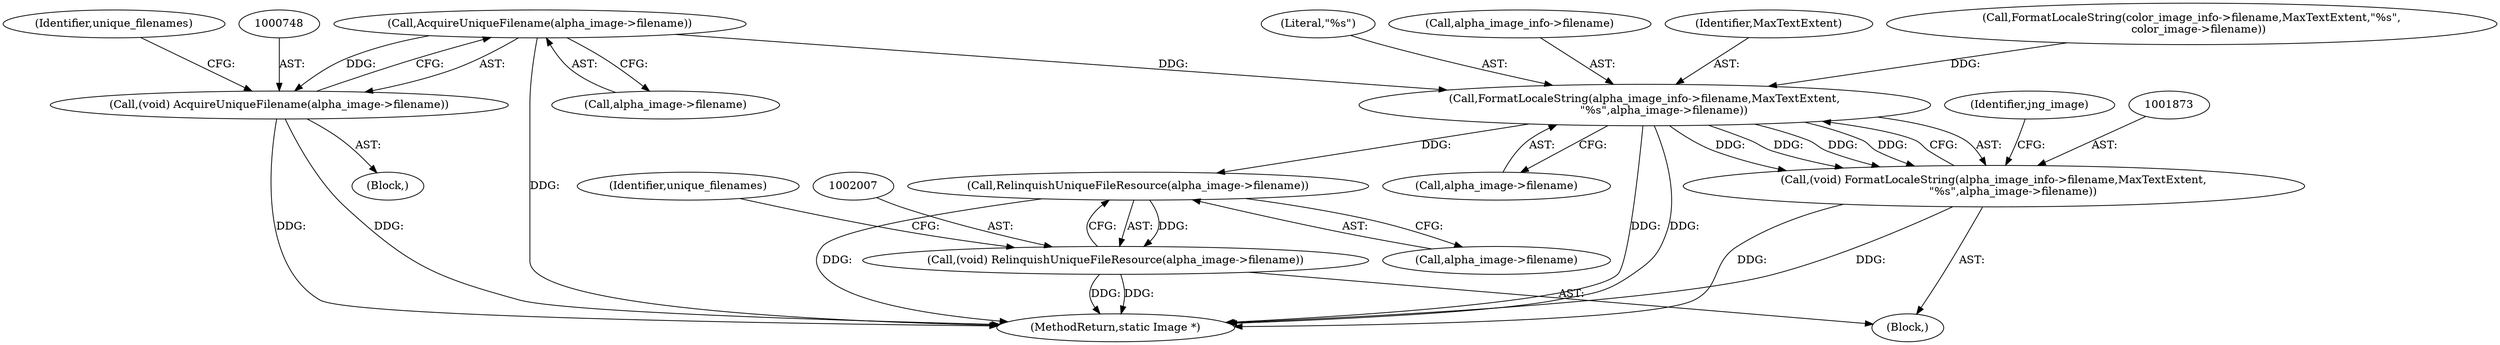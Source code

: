 digraph "0_ImageMagick_9eedb5660f1704cde8e8cd784c5c2a09dd2fd60f@pointer" {
"1000749" [label="(Call,AcquireUniqueFilename(alpha_image->filename))"];
"1000747" [label="(Call,(void) AcquireUniqueFilename(alpha_image->filename))"];
"1001874" [label="(Call,FormatLocaleString(alpha_image_info->filename,MaxTextExtent,\n           \"%s\",alpha_image->filename))"];
"1001872" [label="(Call,(void) FormatLocaleString(alpha_image_info->filename,MaxTextExtent,\n           \"%s\",alpha_image->filename))"];
"1002008" [label="(Call,RelinquishUniqueFileResource(alpha_image->filename))"];
"1002006" [label="(Call,(void) RelinquishUniqueFileResource(alpha_image->filename))"];
"1001872" [label="(Call,(void) FormatLocaleString(alpha_image_info->filename,MaxTextExtent,\n           \"%s\",alpha_image->filename))"];
"1000750" [label="(Call,alpha_image->filename)"];
"1000691" [label="(Block,)"];
"1001880" [label="(Call,alpha_image->filename)"];
"1000749" [label="(Call,AcquireUniqueFilename(alpha_image->filename))"];
"1001878" [label="(Identifier,MaxTextExtent)"];
"1000754" [label="(Identifier,unique_filenames)"];
"1000747" [label="(Call,(void) AcquireUniqueFilename(alpha_image->filename))"];
"1002013" [label="(Identifier,unique_filenames)"];
"1002006" [label="(Call,(void) RelinquishUniqueFileResource(alpha_image->filename))"];
"1002175" [label="(MethodReturn,static Image *)"];
"1001660" [label="(Call,FormatLocaleString(color_image_info->filename,MaxTextExtent,\"%s\",\n    color_image->filename))"];
"1001874" [label="(Call,FormatLocaleString(alpha_image_info->filename,MaxTextExtent,\n           \"%s\",alpha_image->filename))"];
"1001884" [label="(Identifier,jng_image)"];
"1002009" [label="(Call,alpha_image->filename)"];
"1001823" [label="(Block,)"];
"1002008" [label="(Call,RelinquishUniqueFileResource(alpha_image->filename))"];
"1001879" [label="(Literal,\"%s\")"];
"1001875" [label="(Call,alpha_image_info->filename)"];
"1000749" -> "1000747"  [label="AST: "];
"1000749" -> "1000750"  [label="CFG: "];
"1000750" -> "1000749"  [label="AST: "];
"1000747" -> "1000749"  [label="CFG: "];
"1000749" -> "1002175"  [label="DDG: "];
"1000749" -> "1000747"  [label="DDG: "];
"1000749" -> "1001874"  [label="DDG: "];
"1000747" -> "1000691"  [label="AST: "];
"1000748" -> "1000747"  [label="AST: "];
"1000754" -> "1000747"  [label="CFG: "];
"1000747" -> "1002175"  [label="DDG: "];
"1000747" -> "1002175"  [label="DDG: "];
"1001874" -> "1001872"  [label="AST: "];
"1001874" -> "1001880"  [label="CFG: "];
"1001875" -> "1001874"  [label="AST: "];
"1001878" -> "1001874"  [label="AST: "];
"1001879" -> "1001874"  [label="AST: "];
"1001880" -> "1001874"  [label="AST: "];
"1001872" -> "1001874"  [label="CFG: "];
"1001874" -> "1002175"  [label="DDG: "];
"1001874" -> "1002175"  [label="DDG: "];
"1001874" -> "1001872"  [label="DDG: "];
"1001874" -> "1001872"  [label="DDG: "];
"1001874" -> "1001872"  [label="DDG: "];
"1001874" -> "1001872"  [label="DDG: "];
"1001660" -> "1001874"  [label="DDG: "];
"1001874" -> "1002008"  [label="DDG: "];
"1001872" -> "1001823"  [label="AST: "];
"1001873" -> "1001872"  [label="AST: "];
"1001884" -> "1001872"  [label="CFG: "];
"1001872" -> "1002175"  [label="DDG: "];
"1001872" -> "1002175"  [label="DDG: "];
"1002008" -> "1002006"  [label="AST: "];
"1002008" -> "1002009"  [label="CFG: "];
"1002009" -> "1002008"  [label="AST: "];
"1002006" -> "1002008"  [label="CFG: "];
"1002008" -> "1002175"  [label="DDG: "];
"1002008" -> "1002006"  [label="DDG: "];
"1002006" -> "1001823"  [label="AST: "];
"1002007" -> "1002006"  [label="AST: "];
"1002013" -> "1002006"  [label="CFG: "];
"1002006" -> "1002175"  [label="DDG: "];
"1002006" -> "1002175"  [label="DDG: "];
}
